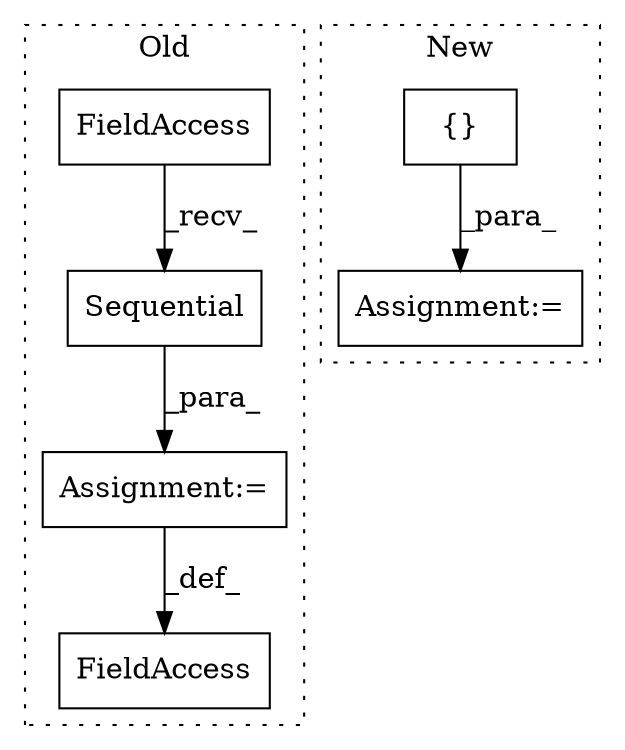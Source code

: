 digraph G {
subgraph cluster0 {
1 [label="Sequential" a="32" s="540" l="12" shape="box"];
4 [label="Assignment:=" a="7" s="526" l="1" shape="box"];
5 [label="FieldAccess" a="22" s="527" l="12" shape="box"];
6 [label="FieldAccess" a="22" s="516" l="10" shape="box"];
label = "Old";
style="dotted";
}
subgraph cluster1 {
2 [label="{}" a="4" s="2006,2039" l="1,1" shape="box"];
3 [label="Assignment:=" a="7" s="1980" l="1" shape="box"];
label = "New";
style="dotted";
}
1 -> 4 [label="_para_"];
2 -> 3 [label="_para_"];
4 -> 6 [label="_def_"];
5 -> 1 [label="_recv_"];
}